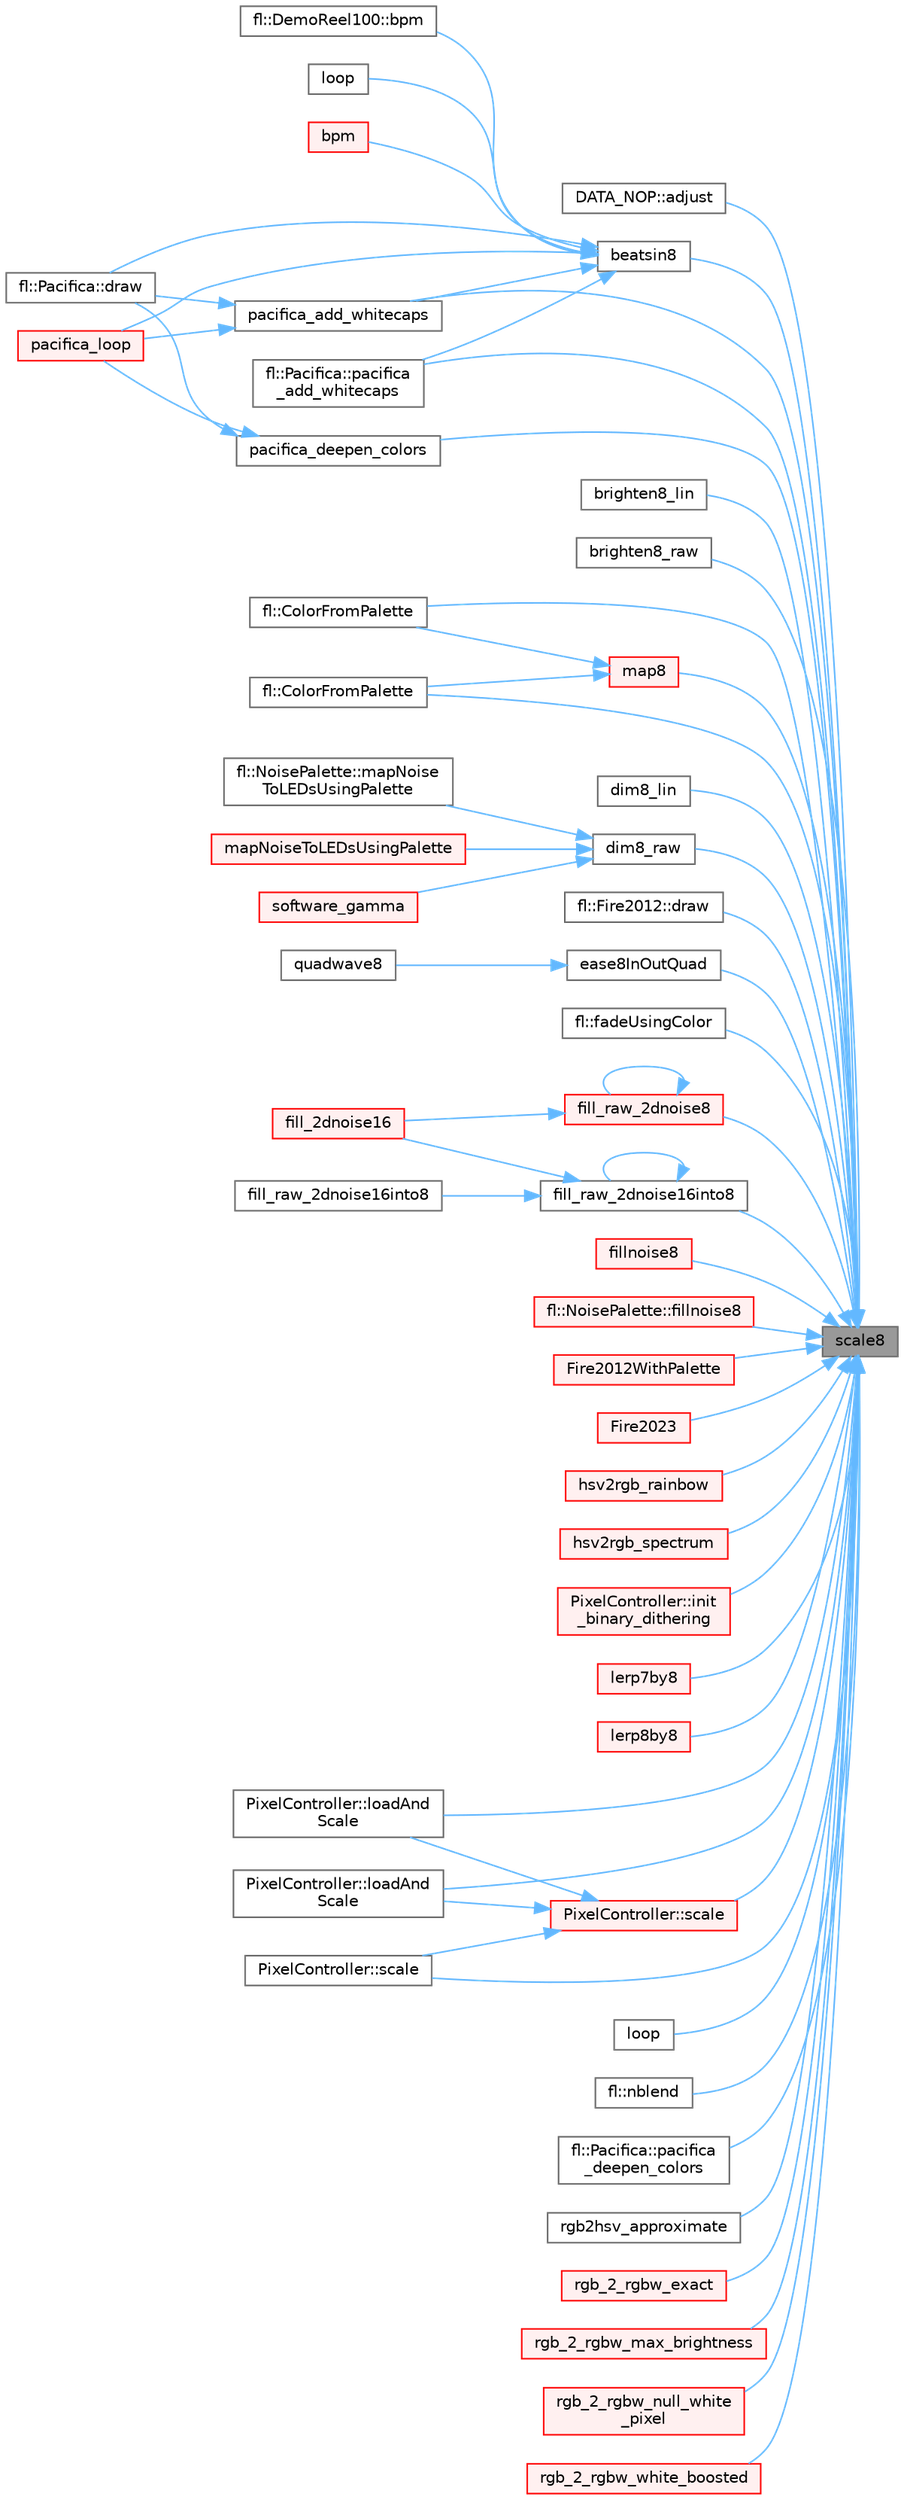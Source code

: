 digraph "scale8"
{
 // INTERACTIVE_SVG=YES
 // LATEX_PDF_SIZE
  bgcolor="transparent";
  edge [fontname=Helvetica,fontsize=10,labelfontname=Helvetica,labelfontsize=10];
  node [fontname=Helvetica,fontsize=10,shape=box,height=0.2,width=0.4];
  rankdir="RL";
  Node1 [id="Node000001",label="scale8",height=0.2,width=0.4,color="gray40", fillcolor="grey60", style="filled", fontcolor="black",tooltip="Scale one byte by a second one, which is treated as the numerator of a fraction whose denominator is ..."];
  Node1 -> Node2 [id="edge1_Node000001_Node000002",dir="back",color="steelblue1",style="solid",tooltip=" "];
  Node2 [id="Node000002",label="DATA_NOP::adjust",height=0.2,width=0.4,color="grey40", fillcolor="white", style="filled",URL="$d8/d0d/class_d_a_t_a___n_o_p_a1b1d7c26545a8da0cad78828709d96e3.html#a1b1d7c26545a8da0cad78828709d96e3",tooltip="Hook called to adjust a byte of data before writing it to the output."];
  Node1 -> Node3 [id="edge2_Node000001_Node000003",dir="back",color="steelblue1",style="solid",tooltip=" "];
  Node3 [id="Node000003",label="beatsin8",height=0.2,width=0.4,color="grey40", fillcolor="white", style="filled",URL="$d6/d6c/group___beat_generators_gaecd7cbfc2640407cabf75afcc7d9ddf4.html#gaecd7cbfc2640407cabf75afcc7d9ddf4",tooltip="Generates an 8-bit sine wave at a given BPM that oscillates within a given range."];
  Node3 -> Node4 [id="edge3_Node000003_Node000004",dir="back",color="steelblue1",style="solid",tooltip=" "];
  Node4 [id="Node000004",label="bpm",height=0.2,width=0.4,color="red", fillcolor="#FFF0F0", style="filled",URL="$d5/d25/_demo_reel100_8ino_a4875f6d9a2b0f08d3cf221974234121b.html#a4875f6d9a2b0f08d3cf221974234121b",tooltip=" "];
  Node3 -> Node7 [id="edge4_Node000003_Node000007",dir="back",color="steelblue1",style="solid",tooltip=" "];
  Node7 [id="Node000007",label="fl::DemoReel100::bpm",height=0.2,width=0.4,color="grey40", fillcolor="white", style="filled",URL="$d1/d60/classfl_1_1_demo_reel100_a72cc7eea48cf0be16b34fee7d4da64f4.html#a72cc7eea48cf0be16b34fee7d4da64f4",tooltip=" "];
  Node3 -> Node8 [id="edge5_Node000003_Node000008",dir="back",color="steelblue1",style="solid",tooltip=" "];
  Node8 [id="Node000008",label="fl::Pacifica::draw",height=0.2,width=0.4,color="grey40", fillcolor="white", style="filled",URL="$d2/db2/classfl_1_1_pacifica_a264d0c1db5db60028b6fab87af13d700.html#a264d0c1db5db60028b6fab87af13d700",tooltip=" "];
  Node3 -> Node9 [id="edge6_Node000003_Node000009",dir="back",color="steelblue1",style="solid",tooltip=" "];
  Node9 [id="Node000009",label="loop",height=0.2,width=0.4,color="grey40", fillcolor="white", style="filled",URL="$dd/d61/_fx_water_8ino_afe461d27b9c48d5921c00d521181f12f.html#afe461d27b9c48d5921c00d521181f12f",tooltip=" "];
  Node3 -> Node10 [id="edge7_Node000003_Node000010",dir="back",color="steelblue1",style="solid",tooltip=" "];
  Node10 [id="Node000010",label="fl::Pacifica::pacifica\l_add_whitecaps",height=0.2,width=0.4,color="grey40", fillcolor="white", style="filled",URL="$d2/db2/classfl_1_1_pacifica_abbe1bbf6675103bb2857b13cad156aa4.html#abbe1bbf6675103bb2857b13cad156aa4",tooltip=" "];
  Node3 -> Node11 [id="edge8_Node000003_Node000011",dir="back",color="steelblue1",style="solid",tooltip=" "];
  Node11 [id="Node000011",label="pacifica_add_whitecaps",height=0.2,width=0.4,color="grey40", fillcolor="white", style="filled",URL="$dc/d25/_pacifica_8ino_a638fb6ae6610fed66077161e7e044f26.html#a638fb6ae6610fed66077161e7e044f26",tooltip=" "];
  Node11 -> Node8 [id="edge9_Node000011_Node000008",dir="back",color="steelblue1",style="solid",tooltip=" "];
  Node11 -> Node12 [id="edge10_Node000011_Node000012",dir="back",color="steelblue1",style="solid",tooltip=" "];
  Node12 [id="Node000012",label="pacifica_loop",height=0.2,width=0.4,color="red", fillcolor="#FFF0F0", style="filled",URL="$dc/d25/_pacifica_8ino_a158d427a947ef0a715c7ffd916346acc.html#a158d427a947ef0a715c7ffd916346acc",tooltip=" "];
  Node3 -> Node12 [id="edge11_Node000003_Node000012",dir="back",color="steelblue1",style="solid",tooltip=" "];
  Node1 -> Node14 [id="edge12_Node000001_Node000014",dir="back",color="steelblue1",style="solid",tooltip=" "];
  Node14 [id="Node000014",label="brighten8_lin",height=0.2,width=0.4,color="grey40", fillcolor="white", style="filled",URL="$dc/d3e/group___dimming_ga094bda002b416c66e57521fc93878830.html#ga094bda002b416c66e57521fc93878830",tooltip="Brighten a value (inverse of dim8_lin())"];
  Node1 -> Node15 [id="edge13_Node000001_Node000015",dir="back",color="steelblue1",style="solid",tooltip=" "];
  Node15 [id="Node000015",label="brighten8_raw",height=0.2,width=0.4,color="grey40", fillcolor="white", style="filled",URL="$dc/d3e/group___dimming_gae8e36472a70f3016595048532d6c3a2d.html#gae8e36472a70f3016595048532d6c3a2d",tooltip="Brighten a value (inverse of dim8_raw())"];
  Node1 -> Node16 [id="edge14_Node000001_Node000016",dir="back",color="steelblue1",style="solid",tooltip=" "];
  Node16 [id="Node000016",label="fl::ColorFromPalette",height=0.2,width=0.4,color="grey40", fillcolor="white", style="filled",URL="$d4/d36/namespacefl_a6be261d46a697b439148bd58cf47fd0a.html#a6be261d46a697b439148bd58cf47fd0a",tooltip=" "];
  Node1 -> Node17 [id="edge15_Node000001_Node000017",dir="back",color="steelblue1",style="solid",tooltip=" "];
  Node17 [id="Node000017",label="fl::ColorFromPalette",height=0.2,width=0.4,color="grey40", fillcolor="white", style="filled",URL="$d4/d36/namespacefl_a3f1395bf04587dfd37d40bc8f4367995.html#a3f1395bf04587dfd37d40bc8f4367995",tooltip=" "];
  Node1 -> Node18 [id="edge16_Node000001_Node000018",dir="back",color="steelblue1",style="solid",tooltip=" "];
  Node18 [id="Node000018",label="dim8_lin",height=0.2,width=0.4,color="grey40", fillcolor="white", style="filled",URL="$dc/d3e/group___dimming_ga3f94d2455e0aa92133f77af8747b5914.html#ga3f94d2455e0aa92133f77af8747b5914",tooltip="Linear version of the dimming function that halves for values < 128."];
  Node1 -> Node19 [id="edge17_Node000001_Node000019",dir="back",color="steelblue1",style="solid",tooltip=" "];
  Node19 [id="Node000019",label="dim8_raw",height=0.2,width=0.4,color="grey40", fillcolor="white", style="filled",URL="$dc/d3e/group___dimming_gae51352a3522bb8eae5e17dbee97aa1aa.html#gae51352a3522bb8eae5e17dbee97aa1aa",tooltip="Adjust a scaling value for dimming."];
  Node19 -> Node20 [id="edge18_Node000019_Node000020",dir="back",color="steelblue1",style="solid",tooltip=" "];
  Node20 [id="Node000020",label="fl::NoisePalette::mapNoise\lToLEDsUsingPalette",height=0.2,width=0.4,color="grey40", fillcolor="white", style="filled",URL="$d9/d41/classfl_1_1_noise_palette_a546f14f524f7a1b965c872ddad7be8a4.html#a546f14f524f7a1b965c872ddad7be8a4",tooltip=" "];
  Node19 -> Node21 [id="edge19_Node000019_Node000021",dir="back",color="steelblue1",style="solid",tooltip=" "];
  Node21 [id="Node000021",label="mapNoiseToLEDsUsingPalette",height=0.2,width=0.4,color="red", fillcolor="#FFF0F0", style="filled",URL="$da/dda/_noise_plus_palette_8ino_a280e07fce1769d79d75e63ce6236a918.html#a280e07fce1769d79d75e63ce6236a918",tooltip=" "];
  Node19 -> Node24 [id="edge20_Node000019_Node000024",dir="back",color="steelblue1",style="solid",tooltip=" "];
  Node24 [id="Node000024",label="software_gamma",height=0.2,width=0.4,color="red", fillcolor="#FFF0F0", style="filled",URL="$d1/d75/_apa102_h_d_8ino_a3846c2e5efbf9845a845f01ec7af35ff.html#a3846c2e5efbf9845a845f01ec7af35ff",tooltip=" "];
  Node1 -> Node26 [id="edge21_Node000001_Node000026",dir="back",color="steelblue1",style="solid",tooltip=" "];
  Node26 [id="Node000026",label="fl::Fire2012::draw",height=0.2,width=0.4,color="grey40", fillcolor="white", style="filled",URL="$d5/d9b/classfl_1_1_fire2012_a39d20a6dc4f3a771b8b12696db9c4a15.html#a39d20a6dc4f3a771b8b12696db9c4a15",tooltip=" "];
  Node1 -> Node27 [id="edge22_Node000001_Node000027",dir="back",color="steelblue1",style="solid",tooltip=" "];
  Node27 [id="Node000027",label="ease8InOutQuad",height=0.2,width=0.4,color="grey40", fillcolor="white", style="filled",URL="$d4/dfe/group___easing_ga381449070b2d6bfba356f87881ab28c0.html#ga381449070b2d6bfba356f87881ab28c0",tooltip="8-bit quadratic ease-in / ease-out function."];
  Node27 -> Node28 [id="edge23_Node000027_Node000028",dir="back",color="steelblue1",style="solid",tooltip=" "];
  Node28 [id="Node000028",label="quadwave8",height=0.2,width=0.4,color="grey40", fillcolor="white", style="filled",URL="$d1/d7a/group___waveform_generators_ga209d6cbdb109cc3139e7bb1e46c6228f.html#ga209d6cbdb109cc3139e7bb1e46c6228f",tooltip="Quadratic waveform generator."];
  Node1 -> Node29 [id="edge24_Node000001_Node000029",dir="back",color="steelblue1",style="solid",tooltip=" "];
  Node29 [id="Node000029",label="fl::fadeUsingColor",height=0.2,width=0.4,color="grey40", fillcolor="white", style="filled",URL="$d4/d36/namespacefl_a095276dcfb9490d74eb6a2baebc10dad.html#a095276dcfb9490d74eb6a2baebc10dad",tooltip=" "];
  Node1 -> Node30 [id="edge25_Node000001_Node000030",dir="back",color="steelblue1",style="solid",tooltip=" "];
  Node30 [id="Node000030",label="fill_raw_2dnoise16into8",height=0.2,width=0.4,color="grey40", fillcolor="white", style="filled",URL="$de/da4/group___noise_fill_ga20a2ff725bc56666c206d54deb372586.html#ga20a2ff725bc56666c206d54deb372586",tooltip="Fill a 2D 8-bit buffer with noise, using inoise16()"];
  Node30 -> Node31 [id="edge26_Node000030_Node000031",dir="back",color="steelblue1",style="solid",tooltip=" "];
  Node31 [id="Node000031",label="fill_2dnoise16",height=0.2,width=0.4,color="red", fillcolor="#FFF0F0", style="filled",URL="$de/da4/group___noise_fill_ga714a0f305e385a60d81a40d1f98b53fc.html#ga714a0f305e385a60d81a40d1f98b53fc",tooltip="Fill an LED matrix with random colors, using 16-bit noise."];
  Node30 -> Node30 [id="edge27_Node000030_Node000030",dir="back",color="steelblue1",style="solid",tooltip=" "];
  Node30 -> Node33 [id="edge28_Node000030_Node000033",dir="back",color="steelblue1",style="solid",tooltip=" "];
  Node33 [id="Node000033",label="fill_raw_2dnoise16into8",height=0.2,width=0.4,color="grey40", fillcolor="white", style="filled",URL="$d6/de8/noise_8cpp_a46bde35765a7eddbd1049fe49429e94e.html#a46bde35765a7eddbd1049fe49429e94e",tooltip=" "];
  Node1 -> Node34 [id="edge29_Node000001_Node000034",dir="back",color="steelblue1",style="solid",tooltip=" "];
  Node34 [id="Node000034",label="fill_raw_2dnoise8",height=0.2,width=0.4,color="red", fillcolor="#FFF0F0", style="filled",URL="$de/da4/group___noise_fill_ga3dc6c55a3f8495a7bc6dc0124434c688.html#ga3dc6c55a3f8495a7bc6dc0124434c688",tooltip="Fill a 2D 8-bit buffer with noise, using inoise8()"];
  Node34 -> Node31 [id="edge30_Node000034_Node000031",dir="back",color="steelblue1",style="solid",tooltip=" "];
  Node34 -> Node34 [id="edge31_Node000034_Node000034",dir="back",color="steelblue1",style="solid",tooltip=" "];
  Node1 -> Node37 [id="edge32_Node000001_Node000037",dir="back",color="steelblue1",style="solid",tooltip=" "];
  Node37 [id="Node000037",label="fillnoise8",height=0.2,width=0.4,color="red", fillcolor="#FFF0F0", style="filled",URL="$da/dda/_noise_plus_palette_8ino_a695b396822bbfb2d9b29c121cf13e8f3.html#a695b396822bbfb2d9b29c121cf13e8f3",tooltip=" "];
  Node1 -> Node38 [id="edge33_Node000001_Node000038",dir="back",color="steelblue1",style="solid",tooltip=" "];
  Node38 [id="Node000038",label="fl::NoisePalette::fillnoise8",height=0.2,width=0.4,color="red", fillcolor="#FFF0F0", style="filled",URL="$d9/d41/classfl_1_1_noise_palette_a22d1820b5a78e9ccfb4123ef9161f738.html#a22d1820b5a78e9ccfb4123ef9161f738",tooltip=" "];
  Node1 -> Node39 [id="edge34_Node000001_Node000039",dir="back",color="steelblue1",style="solid",tooltip=" "];
  Node39 [id="Node000039",label="Fire2012WithPalette",height=0.2,width=0.4,color="red", fillcolor="#FFF0F0", style="filled",URL="$db/d92/_fire2012_with_palette_8ino_af5890ba18cb2066c5a24a358de991a89.html#af5890ba18cb2066c5a24a358de991a89",tooltip=" "];
  Node1 -> Node41 [id="edge35_Node000001_Node000041",dir="back",color="steelblue1",style="solid",tooltip=" "];
  Node41 [id="Node000041",label="Fire2023",height=0.2,width=0.4,color="red", fillcolor="#FFF0F0", style="filled",URL="$d8/d2c/_fire2023_8ino_abe327b12b434120ecf20ae3f46800983.html#abe327b12b434120ecf20ae3f46800983",tooltip=" "];
  Node1 -> Node43 [id="edge36_Node000001_Node000043",dir="back",color="steelblue1",style="solid",tooltip=" "];
  Node43 [id="Node000043",label="hsv2rgb_rainbow",height=0.2,width=0.4,color="red", fillcolor="#FFF0F0", style="filled",URL="$df/d9d/hsv2rgb_8cpp_a06ee0f21e1bf430ea547244f6ed4add8.html#a06ee0f21e1bf430ea547244f6ed4add8",tooltip=" "];
  Node1 -> Node45 [id="edge37_Node000001_Node000045",dir="back",color="steelblue1",style="solid",tooltip=" "];
  Node45 [id="Node000045",label="hsv2rgb_spectrum",height=0.2,width=0.4,color="red", fillcolor="#FFF0F0", style="filled",URL="$dd/dc7/group___h_s_v2_r_g_b_ga704160ddb9173c3420a3dbfb44674440.html#ga704160ddb9173c3420a3dbfb44674440",tooltip="Convert an HSV value to RGB using a mathematically straight spectrum."];
  Node1 -> Node48 [id="edge38_Node000001_Node000048",dir="back",color="steelblue1",style="solid",tooltip=" "];
  Node48 [id="Node000048",label="PixelController::init\l_binary_dithering",height=0.2,width=0.4,color="red", fillcolor="#FFF0F0", style="filled",URL="$d0/dee/struct_pixel_controller_a2a8441da873d3a094c15c337b34d3e43.html#a2a8441da873d3a094c15c337b34d3e43",tooltip="Set up the values for binary dithering."];
  Node1 -> Node53 [id="edge39_Node000001_Node000053",dir="back",color="steelblue1",style="solid",tooltip=" "];
  Node53 [id="Node000053",label="lerp7by8",height=0.2,width=0.4,color="red", fillcolor="#FFF0F0", style="filled",URL="$d6/de8/noise_8cpp_ad89cf56a81ef482a0027a47eada176bb.html#ad89cf56a81ef482a0027a47eada176bb",tooltip=" "];
  Node1 -> Node63 [id="edge40_Node000001_Node000063",dir="back",color="steelblue1",style="solid",tooltip=" "];
  Node63 [id="Node000063",label="lerp8by8",height=0.2,width=0.4,color="red", fillcolor="#FFF0F0", style="filled",URL="$d6/d19/group___linear_interpolation_ga62ed4425400bc4140902347dc54ffb72.html#ga62ed4425400bc4140902347dc54ffb72",tooltip="Linear interpolation between two unsigned 8-bit values, with 8-bit fraction."];
  Node1 -> Node65 [id="edge41_Node000001_Node000065",dir="back",color="steelblue1",style="solid",tooltip=" "];
  Node65 [id="Node000065",label="PixelController::loadAnd\lScale",height=0.2,width=0.4,color="grey40", fillcolor="white", style="filled",URL="$d0/dee/struct_pixel_controller_a7f2b0c051d473813018715f1621ea259.html#a7f2b0c051d473813018715f1621ea259",tooltip="Loads, dithers, and scales a single byte for a given output slot and lane."];
  Node1 -> Node66 [id="edge42_Node000001_Node000066",dir="back",color="steelblue1",style="solid",tooltip=" "];
  Node66 [id="Node000066",label="PixelController::loadAnd\lScale",height=0.2,width=0.4,color="grey40", fillcolor="white", style="filled",URL="$d0/dee/struct_pixel_controller_a2096cee6b377960ef21fbda622f08994.html#a2096cee6b377960ef21fbda622f08994",tooltip="Loads and scales a single byte for a given output slot and lane."];
  Node1 -> Node67 [id="edge43_Node000001_Node000067",dir="back",color="steelblue1",style="solid",tooltip=" "];
  Node67 [id="Node000067",label="loop",height=0.2,width=0.4,color="grey40", fillcolor="white", style="filled",URL="$d1/de4/_x_y_matrix_8ino_afe461d27b9c48d5921c00d521181f12f.html#afe461d27b9c48d5921c00d521181f12f",tooltip=" "];
  Node1 -> Node68 [id="edge44_Node000001_Node000068",dir="back",color="steelblue1",style="solid",tooltip=" "];
  Node68 [id="Node000068",label="map8",height=0.2,width=0.4,color="red", fillcolor="#FFF0F0", style="filled",URL="$d6/d19/group___linear_interpolation_gaf65357c7aeca9778e5a2f80a6bac2b5d.html#gaf65357c7aeca9778e5a2f80a6bac2b5d",tooltip="Map from one full-range 8-bit value into a narrower range of 8-bit values, possibly a range of hues."];
  Node68 -> Node16 [id="edge45_Node000068_Node000016",dir="back",color="steelblue1",style="solid",tooltip=" "];
  Node68 -> Node17 [id="edge46_Node000068_Node000017",dir="back",color="steelblue1",style="solid",tooltip=" "];
  Node1 -> Node82 [id="edge47_Node000001_Node000082",dir="back",color="steelblue1",style="solid",tooltip=" "];
  Node82 [id="Node000082",label="fl::nblend",height=0.2,width=0.4,color="grey40", fillcolor="white", style="filled",URL="$d4/d36/namespacefl_a1e63de2e73a3fae5b8de5e487d335eed.html#a1e63de2e73a3fae5b8de5e487d335eed",tooltip=" "];
  Node1 -> Node10 [id="edge48_Node000001_Node000010",dir="back",color="steelblue1",style="solid",tooltip=" "];
  Node1 -> Node11 [id="edge49_Node000001_Node000011",dir="back",color="steelblue1",style="solid",tooltip=" "];
  Node1 -> Node83 [id="edge50_Node000001_Node000083",dir="back",color="steelblue1",style="solid",tooltip=" "];
  Node83 [id="Node000083",label="fl::Pacifica::pacifica\l_deepen_colors",height=0.2,width=0.4,color="grey40", fillcolor="white", style="filled",URL="$d2/db2/classfl_1_1_pacifica_a0bb7bb44e52a51c0cff586cc882e249d.html#a0bb7bb44e52a51c0cff586cc882e249d",tooltip=" "];
  Node1 -> Node84 [id="edge51_Node000001_Node000084",dir="back",color="steelblue1",style="solid",tooltip=" "];
  Node84 [id="Node000084",label="pacifica_deepen_colors",height=0.2,width=0.4,color="grey40", fillcolor="white", style="filled",URL="$dc/d25/_pacifica_8ino_a4c00a661fc55f1df61fc874119c746df.html#a4c00a661fc55f1df61fc874119c746df",tooltip=" "];
  Node84 -> Node8 [id="edge52_Node000084_Node000008",dir="back",color="steelblue1",style="solid",tooltip=" "];
  Node84 -> Node12 [id="edge53_Node000084_Node000012",dir="back",color="steelblue1",style="solid",tooltip=" "];
  Node1 -> Node85 [id="edge54_Node000001_Node000085",dir="back",color="steelblue1",style="solid",tooltip=" "];
  Node85 [id="Node000085",label="rgb2hsv_approximate",height=0.2,width=0.4,color="grey40", fillcolor="white", style="filled",URL="$dd/dc7/group___h_s_v2_r_g_b_gab3d6aa6b1a86a5e9bb820c55c68fe4b9.html#gab3d6aa6b1a86a5e9bb820c55c68fe4b9",tooltip="Recover approximate HSV values from RGB."];
  Node1 -> Node86 [id="edge55_Node000001_Node000086",dir="back",color="steelblue1",style="solid",tooltip=" "];
  Node86 [id="Node000086",label="rgb_2_rgbw_exact",height=0.2,width=0.4,color="red", fillcolor="#FFF0F0", style="filled",URL="$d1/d8d/rgbw_8cpp_ac22f7204d0501031d2431e7b2f67c25c.html#ac22f7204d0501031d2431e7b2f67c25c",tooltip="Converts RGB to RGBW using a color transfer method from saturated color channels to white."];
  Node1 -> Node92 [id="edge56_Node000001_Node000092",dir="back",color="steelblue1",style="solid",tooltip=" "];
  Node92 [id="Node000092",label="rgb_2_rgbw_max_brightness",height=0.2,width=0.4,color="red", fillcolor="#FFF0F0", style="filled",URL="$d1/d8d/rgbw_8cpp_a07e94168baddf333cdc5673f28285aa9.html#a07e94168baddf333cdc5673f28285aa9",tooltip="The minimum brigthness of the RGB channels is used to set the W channel."];
  Node1 -> Node93 [id="edge57_Node000001_Node000093",dir="back",color="steelblue1",style="solid",tooltip=" "];
  Node93 [id="Node000093",label="rgb_2_rgbw_null_white\l_pixel",height=0.2,width=0.4,color="red", fillcolor="#FFF0F0", style="filled",URL="$d1/d8d/rgbw_8cpp_a026bfd212bc23d24cf2e8cc5a9ab5b9e.html#a026bfd212bc23d24cf2e8cc5a9ab5b9e",tooltip="Converts RGB to RGBW with the W channel set to black, always."];
  Node1 -> Node94 [id="edge58_Node000001_Node000094",dir="back",color="steelblue1",style="solid",tooltip=" "];
  Node94 [id="Node000094",label="rgb_2_rgbw_white_boosted",height=0.2,width=0.4,color="red", fillcolor="#FFF0F0", style="filled",URL="$d1/d8d/rgbw_8cpp_aa6e2b44325da0172a48b20940b6e5fdf.html#aa6e2b44325da0172a48b20940b6e5fdf",tooltip="Converts RGB to RGBW with a boosted white channel."];
  Node1 -> Node95 [id="edge59_Node000001_Node000095",dir="back",color="steelblue1",style="solid",tooltip=" "];
  Node95 [id="Node000095",label="PixelController::scale",height=0.2,width=0.4,color="grey40", fillcolor="white", style="filled",URL="$d0/dee/struct_pixel_controller_aad6f8ce8a3aa9429025e67050e312929.html#aad6f8ce8a3aa9429025e67050e312929",tooltip="Scale a value."];
  Node1 -> Node96 [id="edge60_Node000001_Node000096",dir="back",color="steelblue1",style="solid",tooltip=" "];
  Node96 [id="Node000096",label="PixelController::scale",height=0.2,width=0.4,color="red", fillcolor="#FFF0F0", style="filled",URL="$d0/dee/struct_pixel_controller_a060678fc5a4cf518e155ed3a6145b8d4.html#a060678fc5a4cf518e155ed3a6145b8d4",tooltip="Scale a value using the per-channel scale data."];
  Node96 -> Node65 [id="edge61_Node000096_Node000065",dir="back",color="steelblue1",style="solid",tooltip=" "];
  Node96 -> Node66 [id="edge62_Node000096_Node000066",dir="back",color="steelblue1",style="solid",tooltip=" "];
  Node96 -> Node95 [id="edge63_Node000096_Node000095",dir="back",color="steelblue1",style="solid",tooltip=" "];
}
